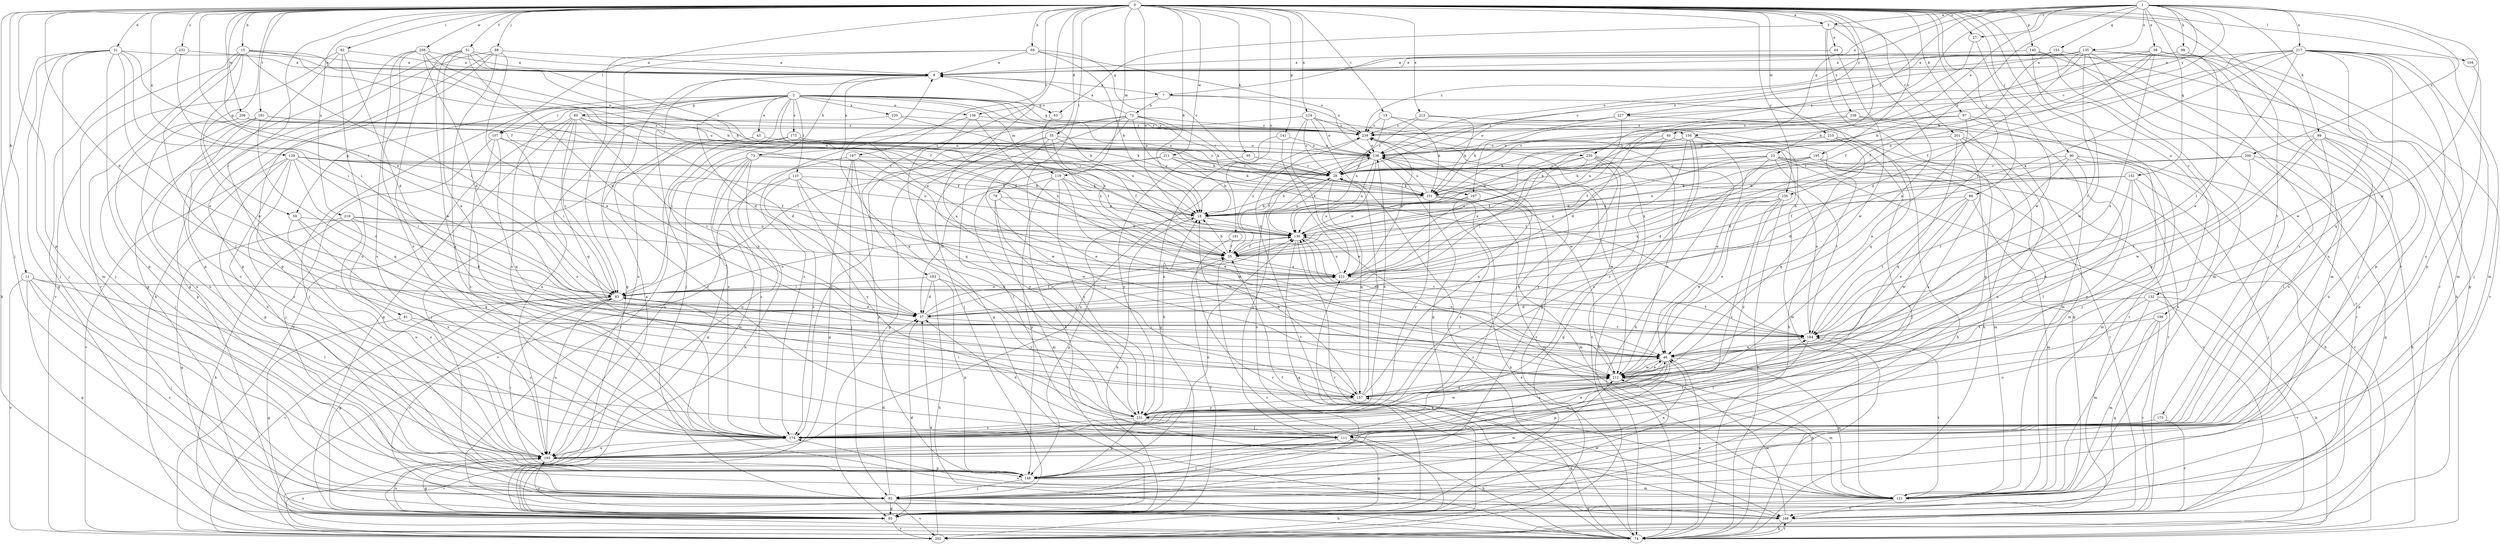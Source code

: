 strict digraph  {
0;
1;
2;
3;
7;
8;
11;
15;
18;
19;
23;
27;
28;
31;
35;
37;
38;
40;
43;
44;
46;
51;
55;
59;
60;
63;
65;
69;
72;
73;
74;
78;
81;
82;
83;
86;
88;
90;
92;
95;
97;
98;
99;
101;
104;
107;
110;
111;
119;
121;
124;
129;
130;
132;
135;
136;
138;
140;
141;
148;
152;
155;
156;
157;
166;
167;
173;
174;
175;
181;
183;
184;
191;
193;
195;
197;
198;
200;
201;
202;
206;
208;
210;
211;
212;
213;
216;
217;
220;
221;
227;
230;
231;
232;
236;
238;
239;
0 -> 3  [label=a];
0 -> 11  [label=b];
0 -> 15  [label=b];
0 -> 18  [label=b];
0 -> 19  [label=c];
0 -> 23  [label=c];
0 -> 27  [label=c];
0 -> 31  [label=d];
0 -> 35  [label=d];
0 -> 37  [label=d];
0 -> 51  [label=f];
0 -> 55  [label=f];
0 -> 59  [label=g];
0 -> 69  [label=h];
0 -> 78  [label=i];
0 -> 81  [label=i];
0 -> 82  [label=i];
0 -> 83  [label=i];
0 -> 86  [label=j];
0 -> 88  [label=j];
0 -> 90  [label=j];
0 -> 92  [label=j];
0 -> 95  [label=k];
0 -> 97  [label=k];
0 -> 104  [label=l];
0 -> 107  [label=l];
0 -> 119  [label=m];
0 -> 124  [label=n];
0 -> 129  [label=n];
0 -> 130  [label=n];
0 -> 132  [label=o];
0 -> 140  [label=p];
0 -> 141  [label=p];
0 -> 148  [label=p];
0 -> 166  [label=r];
0 -> 175  [label=t];
0 -> 181  [label=t];
0 -> 183  [label=t];
0 -> 184  [label=t];
0 -> 191  [label=u];
0 -> 195  [label=v];
0 -> 197  [label=v];
0 -> 198  [label=v];
0 -> 206  [label=w];
0 -> 208  [label=w];
0 -> 210  [label=w];
0 -> 211  [label=w];
0 -> 213  [label=x];
0 -> 216  [label=x];
0 -> 227  [label=y];
0 -> 232  [label=z];
0 -> 236  [label=z];
1 -> 3  [label=a];
1 -> 7  [label=a];
1 -> 27  [label=c];
1 -> 28  [label=c];
1 -> 38  [label=e];
1 -> 40  [label=e];
1 -> 98  [label=k];
1 -> 99  [label=k];
1 -> 135  [label=o];
1 -> 152  [label=q];
1 -> 155  [label=q];
1 -> 156  [label=q];
1 -> 167  [label=s];
1 -> 200  [label=v];
1 -> 212  [label=w];
1 -> 217  [label=x];
1 -> 227  [label=y];
1 -> 230  [label=y];
1 -> 236  [label=z];
2 -> 18  [label=b];
2 -> 37  [label=d];
2 -> 43  [label=e];
2 -> 59  [label=g];
2 -> 60  [label=g];
2 -> 63  [label=g];
2 -> 92  [label=j];
2 -> 107  [label=l];
2 -> 110  [label=l];
2 -> 119  [label=m];
2 -> 136  [label=o];
2 -> 156  [label=q];
2 -> 167  [label=s];
2 -> 173  [label=s];
2 -> 174  [label=s];
2 -> 193  [label=u];
2 -> 220  [label=x];
2 -> 221  [label=x];
2 -> 230  [label=y];
3 -> 44  [label=e];
3 -> 46  [label=e];
3 -> 63  [label=g];
3 -> 65  [label=g];
3 -> 201  [label=v];
3 -> 238  [label=z];
7 -> 72  [label=h];
7 -> 136  [label=o];
7 -> 157  [label=q];
7 -> 239  [label=z];
8 -> 7  [label=a];
8 -> 73  [label=h];
8 -> 92  [label=j];
11 -> 65  [label=g];
11 -> 83  [label=i];
11 -> 92  [label=j];
11 -> 111  [label=l];
11 -> 166  [label=r];
11 -> 202  [label=v];
15 -> 8  [label=a];
15 -> 55  [label=f];
15 -> 83  [label=i];
15 -> 92  [label=j];
15 -> 111  [label=l];
15 -> 130  [label=n];
15 -> 166  [label=r];
15 -> 212  [label=w];
18 -> 130  [label=n];
18 -> 148  [label=p];
19 -> 74  [label=h];
19 -> 101  [label=k];
19 -> 130  [label=n];
19 -> 239  [label=z];
23 -> 28  [label=c];
23 -> 37  [label=d];
23 -> 55  [label=f];
23 -> 74  [label=h];
23 -> 101  [label=k];
23 -> 166  [label=r];
23 -> 184  [label=t];
23 -> 202  [label=v];
23 -> 221  [label=x];
27 -> 55  [label=f];
27 -> 212  [label=w];
28 -> 18  [label=b];
28 -> 101  [label=k];
28 -> 130  [label=n];
28 -> 157  [label=q];
31 -> 8  [label=a];
31 -> 46  [label=e];
31 -> 65  [label=g];
31 -> 74  [label=h];
31 -> 83  [label=i];
31 -> 92  [label=j];
31 -> 121  [label=m];
31 -> 148  [label=p];
31 -> 221  [label=x];
35 -> 55  [label=f];
35 -> 65  [label=g];
35 -> 101  [label=k];
35 -> 138  [label=o];
35 -> 174  [label=s];
35 -> 212  [label=w];
37 -> 55  [label=f];
37 -> 130  [label=n];
37 -> 184  [label=t];
38 -> 8  [label=a];
38 -> 18  [label=b];
38 -> 46  [label=e];
38 -> 55  [label=f];
38 -> 121  [label=m];
38 -> 138  [label=o];
38 -> 193  [label=u];
38 -> 202  [label=v];
40 -> 18  [label=b];
40 -> 37  [label=d];
40 -> 55  [label=f];
40 -> 138  [label=o];
43 -> 111  [label=l];
43 -> 138  [label=o];
44 -> 8  [label=a];
44 -> 212  [label=w];
46 -> 8  [label=a];
46 -> 83  [label=i];
46 -> 121  [label=m];
46 -> 148  [label=p];
46 -> 174  [label=s];
46 -> 193  [label=u];
46 -> 212  [label=w];
51 -> 8  [label=a];
51 -> 18  [label=b];
51 -> 28  [label=c];
51 -> 37  [label=d];
51 -> 46  [label=e];
51 -> 65  [label=g];
51 -> 174  [label=s];
51 -> 212  [label=w];
55 -> 18  [label=b];
55 -> 202  [label=v];
55 -> 221  [label=x];
55 -> 239  [label=z];
59 -> 130  [label=n];
59 -> 157  [label=q];
59 -> 174  [label=s];
59 -> 193  [label=u];
60 -> 37  [label=d];
60 -> 55  [label=f];
60 -> 65  [label=g];
60 -> 83  [label=i];
60 -> 157  [label=q];
60 -> 174  [label=s];
60 -> 184  [label=t];
60 -> 202  [label=v];
60 -> 239  [label=z];
63 -> 221  [label=x];
65 -> 8  [label=a];
65 -> 18  [label=b];
65 -> 37  [label=d];
65 -> 55  [label=f];
65 -> 193  [label=u];
65 -> 202  [label=v];
65 -> 212  [label=w];
69 -> 8  [label=a];
69 -> 18  [label=b];
69 -> 28  [label=c];
69 -> 65  [label=g];
69 -> 83  [label=i];
69 -> 138  [label=o];
72 -> 8  [label=a];
72 -> 28  [label=c];
72 -> 65  [label=g];
72 -> 74  [label=h];
72 -> 83  [label=i];
72 -> 92  [label=j];
72 -> 101  [label=k];
72 -> 184  [label=t];
72 -> 239  [label=z];
73 -> 8  [label=a];
73 -> 18  [label=b];
73 -> 28  [label=c];
73 -> 65  [label=g];
73 -> 74  [label=h];
73 -> 121  [label=m];
73 -> 174  [label=s];
73 -> 193  [label=u];
74 -> 28  [label=c];
74 -> 46  [label=e];
74 -> 157  [label=q];
74 -> 166  [label=r];
74 -> 193  [label=u];
74 -> 221  [label=x];
78 -> 18  [label=b];
78 -> 121  [label=m];
78 -> 212  [label=w];
78 -> 231  [label=y];
81 -> 65  [label=g];
81 -> 174  [label=s];
81 -> 184  [label=t];
82 -> 8  [label=a];
82 -> 37  [label=d];
82 -> 148  [label=p];
82 -> 193  [label=u];
82 -> 202  [label=v];
83 -> 37  [label=d];
83 -> 65  [label=g];
83 -> 130  [label=n];
83 -> 166  [label=r];
83 -> 193  [label=u];
83 -> 202  [label=v];
83 -> 221  [label=x];
86 -> 18  [label=b];
86 -> 46  [label=e];
86 -> 121  [label=m];
86 -> 184  [label=t];
86 -> 212  [label=w];
88 -> 8  [label=a];
88 -> 46  [label=e];
88 -> 65  [label=g];
88 -> 74  [label=h];
88 -> 148  [label=p];
88 -> 174  [label=s];
90 -> 28  [label=c];
90 -> 37  [label=d];
90 -> 111  [label=l];
90 -> 121  [label=m];
90 -> 184  [label=t];
90 -> 202  [label=v];
92 -> 37  [label=d];
92 -> 65  [label=g];
92 -> 74  [label=h];
92 -> 138  [label=o];
92 -> 202  [label=v];
92 -> 212  [label=w];
95 -> 28  [label=c];
95 -> 231  [label=y];
97 -> 28  [label=c];
97 -> 46  [label=e];
97 -> 92  [label=j];
97 -> 166  [label=r];
97 -> 239  [label=z];
98 -> 8  [label=a];
98 -> 46  [label=e];
99 -> 111  [label=l];
99 -> 138  [label=o];
99 -> 148  [label=p];
99 -> 157  [label=q];
99 -> 174  [label=s];
99 -> 193  [label=u];
99 -> 212  [label=w];
101 -> 18  [label=b];
101 -> 74  [label=h];
101 -> 121  [label=m];
101 -> 138  [label=o];
101 -> 231  [label=y];
104 -> 166  [label=r];
107 -> 83  [label=i];
107 -> 92  [label=j];
107 -> 138  [label=o];
107 -> 157  [label=q];
107 -> 174  [label=s];
110 -> 101  [label=k];
110 -> 157  [label=q];
110 -> 174  [label=s];
110 -> 202  [label=v];
110 -> 212  [label=w];
110 -> 231  [label=y];
111 -> 28  [label=c];
111 -> 37  [label=d];
111 -> 46  [label=e];
111 -> 65  [label=g];
111 -> 74  [label=h];
111 -> 92  [label=j];
119 -> 37  [label=d];
119 -> 46  [label=e];
119 -> 101  [label=k];
119 -> 148  [label=p];
119 -> 212  [label=w];
119 -> 231  [label=y];
121 -> 55  [label=f];
121 -> 65  [label=g];
121 -> 166  [label=r];
121 -> 184  [label=t];
124 -> 28  [label=c];
124 -> 74  [label=h];
124 -> 83  [label=i];
124 -> 138  [label=o];
124 -> 212  [label=w];
124 -> 221  [label=x];
124 -> 239  [label=z];
129 -> 18  [label=b];
129 -> 28  [label=c];
129 -> 37  [label=d];
129 -> 55  [label=f];
129 -> 83  [label=i];
129 -> 130  [label=n];
129 -> 148  [label=p];
129 -> 174  [label=s];
129 -> 193  [label=u];
129 -> 202  [label=v];
130 -> 55  [label=f];
130 -> 65  [label=g];
130 -> 166  [label=r];
130 -> 184  [label=t];
132 -> 37  [label=d];
132 -> 74  [label=h];
132 -> 121  [label=m];
132 -> 193  [label=u];
132 -> 202  [label=v];
135 -> 8  [label=a];
135 -> 18  [label=b];
135 -> 28  [label=c];
135 -> 37  [label=d];
135 -> 92  [label=j];
135 -> 111  [label=l];
135 -> 138  [label=o];
135 -> 148  [label=p];
135 -> 174  [label=s];
135 -> 184  [label=t];
136 -> 157  [label=q];
136 -> 174  [label=s];
136 -> 221  [label=x];
136 -> 239  [label=z];
138 -> 28  [label=c];
138 -> 55  [label=f];
138 -> 130  [label=n];
138 -> 148  [label=p];
138 -> 193  [label=u];
138 -> 212  [label=w];
138 -> 221  [label=x];
140 -> 8  [label=a];
140 -> 74  [label=h];
140 -> 121  [label=m];
140 -> 212  [label=w];
141 -> 65  [label=g];
141 -> 138  [label=o];
141 -> 212  [label=w];
148 -> 46  [label=e];
148 -> 83  [label=i];
148 -> 92  [label=j];
148 -> 121  [label=m];
148 -> 130  [label=n];
152 -> 55  [label=f];
152 -> 92  [label=j];
152 -> 101  [label=k];
152 -> 130  [label=n];
152 -> 174  [label=s];
152 -> 212  [label=w];
152 -> 231  [label=y];
155 -> 8  [label=a];
155 -> 55  [label=f];
155 -> 65  [label=g];
155 -> 121  [label=m];
155 -> 239  [label=z];
156 -> 46  [label=e];
156 -> 121  [label=m];
156 -> 138  [label=o];
156 -> 174  [label=s];
156 -> 202  [label=v];
156 -> 221  [label=x];
156 -> 231  [label=y];
157 -> 18  [label=b];
157 -> 28  [label=c];
157 -> 46  [label=e];
157 -> 138  [label=o];
157 -> 231  [label=y];
166 -> 74  [label=h];
166 -> 174  [label=s];
166 -> 193  [label=u];
166 -> 212  [label=w];
167 -> 18  [label=b];
167 -> 121  [label=m];
167 -> 130  [label=n];
167 -> 174  [label=s];
173 -> 28  [label=c];
173 -> 55  [label=f];
173 -> 92  [label=j];
173 -> 138  [label=o];
173 -> 166  [label=r];
173 -> 174  [label=s];
174 -> 184  [label=t];
174 -> 193  [label=u];
174 -> 202  [label=v];
174 -> 239  [label=z];
175 -> 166  [label=r];
175 -> 174  [label=s];
181 -> 92  [label=j];
181 -> 101  [label=k];
181 -> 157  [label=q];
181 -> 174  [label=s];
181 -> 193  [label=u];
181 -> 239  [label=z];
183 -> 37  [label=d];
183 -> 74  [label=h];
183 -> 83  [label=i];
183 -> 148  [label=p];
183 -> 231  [label=y];
184 -> 46  [label=e];
184 -> 74  [label=h];
184 -> 111  [label=l];
184 -> 130  [label=n];
184 -> 138  [label=o];
191 -> 55  [label=f];
191 -> 166  [label=r];
193 -> 65  [label=g];
193 -> 148  [label=p];
195 -> 28  [label=c];
195 -> 121  [label=m];
195 -> 130  [label=n];
195 -> 166  [label=r];
195 -> 221  [label=x];
197 -> 28  [label=c];
197 -> 46  [label=e];
197 -> 65  [label=g];
197 -> 92  [label=j];
197 -> 148  [label=p];
197 -> 193  [label=u];
198 -> 65  [label=g];
198 -> 121  [label=m];
198 -> 166  [label=r];
198 -> 184  [label=t];
200 -> 18  [label=b];
200 -> 28  [label=c];
200 -> 65  [label=g];
200 -> 74  [label=h];
200 -> 184  [label=t];
201 -> 121  [label=m];
201 -> 130  [label=n];
201 -> 138  [label=o];
201 -> 157  [label=q];
201 -> 174  [label=s];
201 -> 193  [label=u];
202 -> 37  [label=d];
202 -> 239  [label=z];
206 -> 55  [label=f];
206 -> 138  [label=o];
206 -> 148  [label=p];
206 -> 193  [label=u];
206 -> 239  [label=z];
208 -> 8  [label=a];
208 -> 18  [label=b];
208 -> 37  [label=d];
208 -> 138  [label=o];
208 -> 148  [label=p];
208 -> 174  [label=s];
208 -> 193  [label=u];
210 -> 74  [label=h];
210 -> 92  [label=j];
210 -> 101  [label=k];
210 -> 138  [label=o];
210 -> 157  [label=q];
211 -> 18  [label=b];
211 -> 28  [label=c];
211 -> 101  [label=k];
211 -> 111  [label=l];
211 -> 231  [label=y];
212 -> 46  [label=e];
212 -> 121  [label=m];
212 -> 130  [label=n];
212 -> 157  [label=q];
213 -> 28  [label=c];
213 -> 74  [label=h];
213 -> 101  [label=k];
213 -> 239  [label=z];
216 -> 37  [label=d];
216 -> 65  [label=g];
216 -> 74  [label=h];
216 -> 130  [label=n];
216 -> 193  [label=u];
216 -> 221  [label=x];
217 -> 8  [label=a];
217 -> 55  [label=f];
217 -> 92  [label=j];
217 -> 101  [label=k];
217 -> 121  [label=m];
217 -> 148  [label=p];
217 -> 157  [label=q];
217 -> 184  [label=t];
217 -> 193  [label=u];
217 -> 212  [label=w];
217 -> 221  [label=x];
220 -> 130  [label=n];
220 -> 193  [label=u];
220 -> 239  [label=z];
221 -> 83  [label=i];
221 -> 130  [label=n];
221 -> 184  [label=t];
227 -> 101  [label=k];
227 -> 130  [label=n];
227 -> 138  [label=o];
227 -> 166  [label=r];
227 -> 239  [label=z];
230 -> 28  [label=c];
230 -> 65  [label=g];
230 -> 74  [label=h];
230 -> 83  [label=i];
230 -> 212  [label=w];
230 -> 221  [label=x];
230 -> 231  [label=y];
231 -> 8  [label=a];
231 -> 18  [label=b];
231 -> 83  [label=i];
231 -> 111  [label=l];
231 -> 138  [label=o];
231 -> 148  [label=p];
231 -> 174  [label=s];
231 -> 212  [label=w];
232 -> 8  [label=a];
232 -> 83  [label=i];
232 -> 92  [label=j];
236 -> 18  [label=b];
236 -> 46  [label=e];
236 -> 74  [label=h];
236 -> 174  [label=s];
236 -> 212  [label=w];
236 -> 221  [label=x];
236 -> 231  [label=y];
238 -> 37  [label=d];
238 -> 65  [label=g];
238 -> 121  [label=m];
238 -> 239  [label=z];
239 -> 138  [label=o];
239 -> 148  [label=p];
239 -> 202  [label=v];
239 -> 221  [label=x];
}
